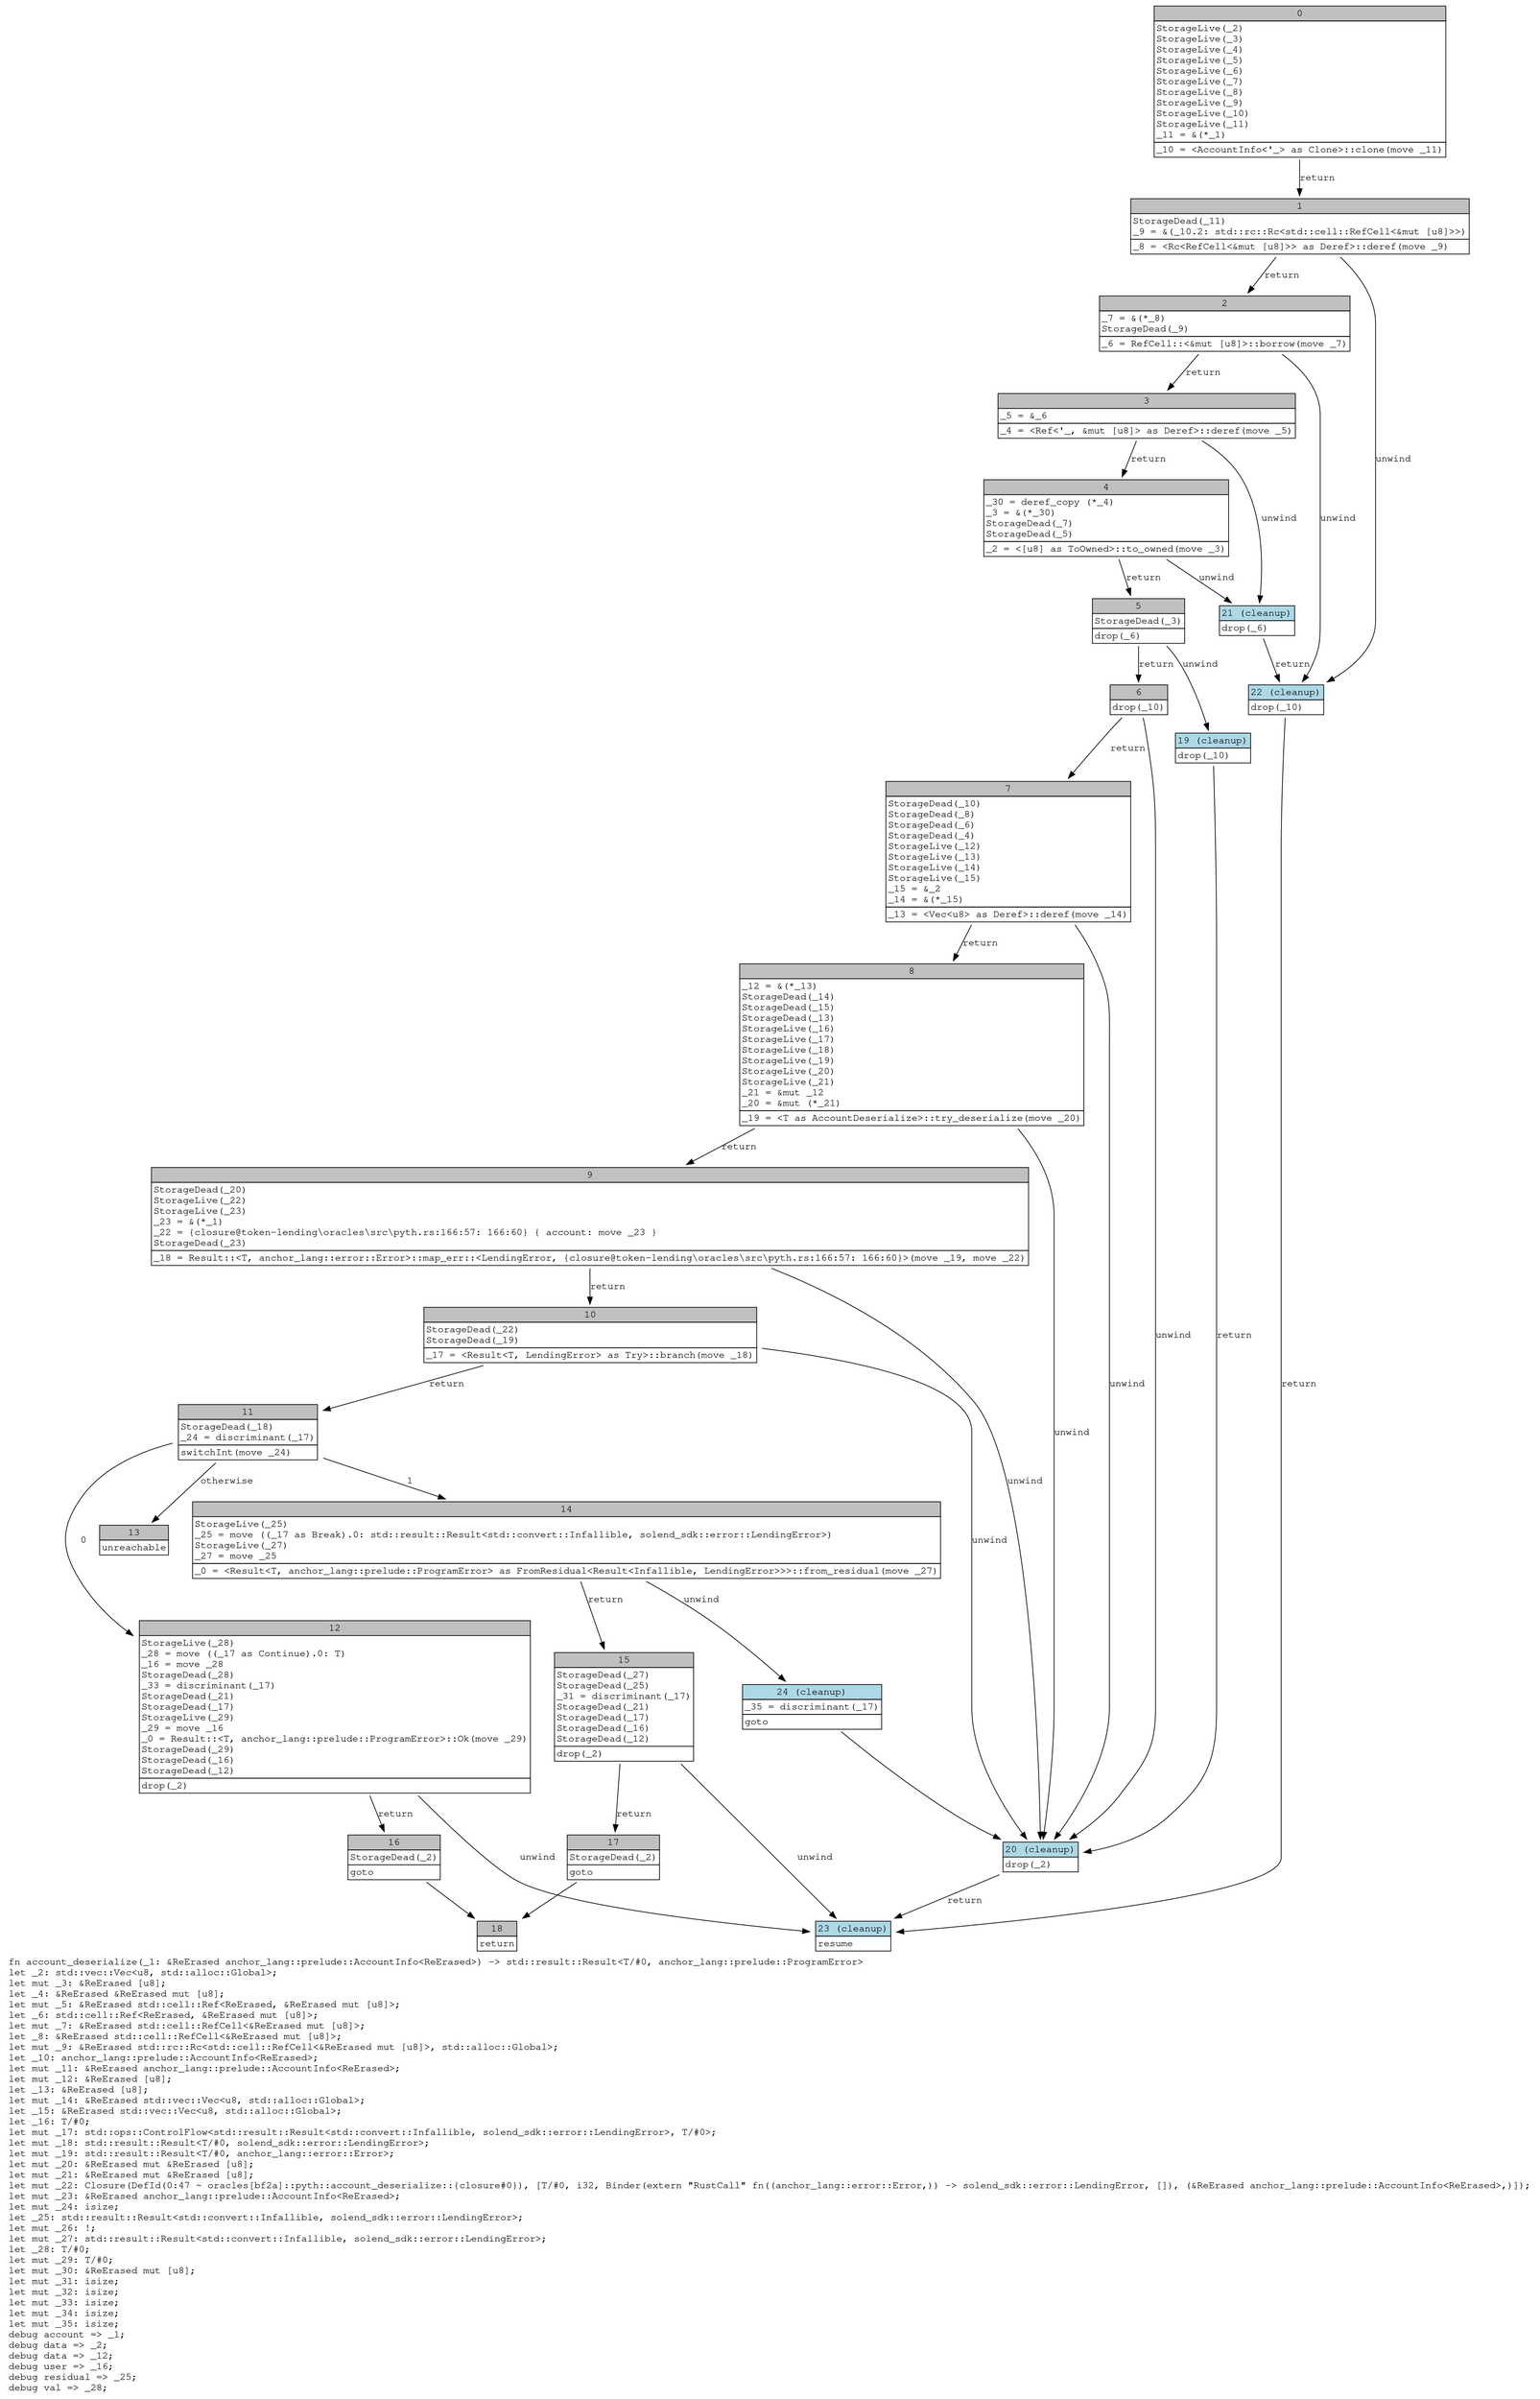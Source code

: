 digraph Mir_0_45 {
    graph [fontname="Courier, monospace"];
    node [fontname="Courier, monospace"];
    edge [fontname="Courier, monospace"];
    label=<fn account_deserialize(_1: &amp;ReErased anchor_lang::prelude::AccountInfo&lt;ReErased&gt;) -&gt; std::result::Result&lt;T/#0, anchor_lang::prelude::ProgramError&gt;<br align="left"/>let _2: std::vec::Vec&lt;u8, std::alloc::Global&gt;;<br align="left"/>let mut _3: &amp;ReErased [u8];<br align="left"/>let _4: &amp;ReErased &amp;ReErased mut [u8];<br align="left"/>let mut _5: &amp;ReErased std::cell::Ref&lt;ReErased, &amp;ReErased mut [u8]&gt;;<br align="left"/>let _6: std::cell::Ref&lt;ReErased, &amp;ReErased mut [u8]&gt;;<br align="left"/>let mut _7: &amp;ReErased std::cell::RefCell&lt;&amp;ReErased mut [u8]&gt;;<br align="left"/>let _8: &amp;ReErased std::cell::RefCell&lt;&amp;ReErased mut [u8]&gt;;<br align="left"/>let mut _9: &amp;ReErased std::rc::Rc&lt;std::cell::RefCell&lt;&amp;ReErased mut [u8]&gt;, std::alloc::Global&gt;;<br align="left"/>let _10: anchor_lang::prelude::AccountInfo&lt;ReErased&gt;;<br align="left"/>let mut _11: &amp;ReErased anchor_lang::prelude::AccountInfo&lt;ReErased&gt;;<br align="left"/>let mut _12: &amp;ReErased [u8];<br align="left"/>let _13: &amp;ReErased [u8];<br align="left"/>let mut _14: &amp;ReErased std::vec::Vec&lt;u8, std::alloc::Global&gt;;<br align="left"/>let _15: &amp;ReErased std::vec::Vec&lt;u8, std::alloc::Global&gt;;<br align="left"/>let _16: T/#0;<br align="left"/>let mut _17: std::ops::ControlFlow&lt;std::result::Result&lt;std::convert::Infallible, solend_sdk::error::LendingError&gt;, T/#0&gt;;<br align="left"/>let mut _18: std::result::Result&lt;T/#0, solend_sdk::error::LendingError&gt;;<br align="left"/>let mut _19: std::result::Result&lt;T/#0, anchor_lang::error::Error&gt;;<br align="left"/>let mut _20: &amp;ReErased mut &amp;ReErased [u8];<br align="left"/>let mut _21: &amp;ReErased mut &amp;ReErased [u8];<br align="left"/>let mut _22: Closure(DefId(0:47 ~ oracles[bf2a]::pyth::account_deserialize::{closure#0}), [T/#0, i32, Binder(extern &quot;RustCall&quot; fn((anchor_lang::error::Error,)) -&gt; solend_sdk::error::LendingError, []), (&amp;ReErased anchor_lang::prelude::AccountInfo&lt;ReErased&gt;,)]);<br align="left"/>let mut _23: &amp;ReErased anchor_lang::prelude::AccountInfo&lt;ReErased&gt;;<br align="left"/>let mut _24: isize;<br align="left"/>let _25: std::result::Result&lt;std::convert::Infallible, solend_sdk::error::LendingError&gt;;<br align="left"/>let mut _26: !;<br align="left"/>let mut _27: std::result::Result&lt;std::convert::Infallible, solend_sdk::error::LendingError&gt;;<br align="left"/>let _28: T/#0;<br align="left"/>let mut _29: T/#0;<br align="left"/>let mut _30: &amp;ReErased mut [u8];<br align="left"/>let mut _31: isize;<br align="left"/>let mut _32: isize;<br align="left"/>let mut _33: isize;<br align="left"/>let mut _34: isize;<br align="left"/>let mut _35: isize;<br align="left"/>debug account =&gt; _1;<br align="left"/>debug data =&gt; _2;<br align="left"/>debug data =&gt; _12;<br align="left"/>debug user =&gt; _16;<br align="left"/>debug residual =&gt; _25;<br align="left"/>debug val =&gt; _28;<br align="left"/>>;
    bb0__0_45 [shape="none", label=<<table border="0" cellborder="1" cellspacing="0"><tr><td bgcolor="gray" align="center" colspan="1">0</td></tr><tr><td align="left" balign="left">StorageLive(_2)<br/>StorageLive(_3)<br/>StorageLive(_4)<br/>StorageLive(_5)<br/>StorageLive(_6)<br/>StorageLive(_7)<br/>StorageLive(_8)<br/>StorageLive(_9)<br/>StorageLive(_10)<br/>StorageLive(_11)<br/>_11 = &amp;(*_1)<br/></td></tr><tr><td align="left">_10 = &lt;AccountInfo&lt;'_&gt; as Clone&gt;::clone(move _11)</td></tr></table>>];
    bb1__0_45 [shape="none", label=<<table border="0" cellborder="1" cellspacing="0"><tr><td bgcolor="gray" align="center" colspan="1">1</td></tr><tr><td align="left" balign="left">StorageDead(_11)<br/>_9 = &amp;(_10.2: std::rc::Rc&lt;std::cell::RefCell&lt;&amp;mut [u8]&gt;&gt;)<br/></td></tr><tr><td align="left">_8 = &lt;Rc&lt;RefCell&lt;&amp;mut [u8]&gt;&gt; as Deref&gt;::deref(move _9)</td></tr></table>>];
    bb2__0_45 [shape="none", label=<<table border="0" cellborder="1" cellspacing="0"><tr><td bgcolor="gray" align="center" colspan="1">2</td></tr><tr><td align="left" balign="left">_7 = &amp;(*_8)<br/>StorageDead(_9)<br/></td></tr><tr><td align="left">_6 = RefCell::&lt;&amp;mut [u8]&gt;::borrow(move _7)</td></tr></table>>];
    bb3__0_45 [shape="none", label=<<table border="0" cellborder="1" cellspacing="0"><tr><td bgcolor="gray" align="center" colspan="1">3</td></tr><tr><td align="left" balign="left">_5 = &amp;_6<br/></td></tr><tr><td align="left">_4 = &lt;Ref&lt;'_, &amp;mut [u8]&gt; as Deref&gt;::deref(move _5)</td></tr></table>>];
    bb4__0_45 [shape="none", label=<<table border="0" cellborder="1" cellspacing="0"><tr><td bgcolor="gray" align="center" colspan="1">4</td></tr><tr><td align="left" balign="left">_30 = deref_copy (*_4)<br/>_3 = &amp;(*_30)<br/>StorageDead(_7)<br/>StorageDead(_5)<br/></td></tr><tr><td align="left">_2 = &lt;[u8] as ToOwned&gt;::to_owned(move _3)</td></tr></table>>];
    bb5__0_45 [shape="none", label=<<table border="0" cellborder="1" cellspacing="0"><tr><td bgcolor="gray" align="center" colspan="1">5</td></tr><tr><td align="left" balign="left">StorageDead(_3)<br/></td></tr><tr><td align="left">drop(_6)</td></tr></table>>];
    bb6__0_45 [shape="none", label=<<table border="0" cellborder="1" cellspacing="0"><tr><td bgcolor="gray" align="center" colspan="1">6</td></tr><tr><td align="left">drop(_10)</td></tr></table>>];
    bb7__0_45 [shape="none", label=<<table border="0" cellborder="1" cellspacing="0"><tr><td bgcolor="gray" align="center" colspan="1">7</td></tr><tr><td align="left" balign="left">StorageDead(_10)<br/>StorageDead(_8)<br/>StorageDead(_6)<br/>StorageDead(_4)<br/>StorageLive(_12)<br/>StorageLive(_13)<br/>StorageLive(_14)<br/>StorageLive(_15)<br/>_15 = &amp;_2<br/>_14 = &amp;(*_15)<br/></td></tr><tr><td align="left">_13 = &lt;Vec&lt;u8&gt; as Deref&gt;::deref(move _14)</td></tr></table>>];
    bb8__0_45 [shape="none", label=<<table border="0" cellborder="1" cellspacing="0"><tr><td bgcolor="gray" align="center" colspan="1">8</td></tr><tr><td align="left" balign="left">_12 = &amp;(*_13)<br/>StorageDead(_14)<br/>StorageDead(_15)<br/>StorageDead(_13)<br/>StorageLive(_16)<br/>StorageLive(_17)<br/>StorageLive(_18)<br/>StorageLive(_19)<br/>StorageLive(_20)<br/>StorageLive(_21)<br/>_21 = &amp;mut _12<br/>_20 = &amp;mut (*_21)<br/></td></tr><tr><td align="left">_19 = &lt;T as AccountDeserialize&gt;::try_deserialize(move _20)</td></tr></table>>];
    bb9__0_45 [shape="none", label=<<table border="0" cellborder="1" cellspacing="0"><tr><td bgcolor="gray" align="center" colspan="1">9</td></tr><tr><td align="left" balign="left">StorageDead(_20)<br/>StorageLive(_22)<br/>StorageLive(_23)<br/>_23 = &amp;(*_1)<br/>_22 = {closure@token-lending\oracles\src\pyth.rs:166:57: 166:60} { account: move _23 }<br/>StorageDead(_23)<br/></td></tr><tr><td align="left">_18 = Result::&lt;T, anchor_lang::error::Error&gt;::map_err::&lt;LendingError, {closure@token-lending\oracles\src\pyth.rs:166:57: 166:60}&gt;(move _19, move _22)</td></tr></table>>];
    bb10__0_45 [shape="none", label=<<table border="0" cellborder="1" cellspacing="0"><tr><td bgcolor="gray" align="center" colspan="1">10</td></tr><tr><td align="left" balign="left">StorageDead(_22)<br/>StorageDead(_19)<br/></td></tr><tr><td align="left">_17 = &lt;Result&lt;T, LendingError&gt; as Try&gt;::branch(move _18)</td></tr></table>>];
    bb11__0_45 [shape="none", label=<<table border="0" cellborder="1" cellspacing="0"><tr><td bgcolor="gray" align="center" colspan="1">11</td></tr><tr><td align="left" balign="left">StorageDead(_18)<br/>_24 = discriminant(_17)<br/></td></tr><tr><td align="left">switchInt(move _24)</td></tr></table>>];
    bb12__0_45 [shape="none", label=<<table border="0" cellborder="1" cellspacing="0"><tr><td bgcolor="gray" align="center" colspan="1">12</td></tr><tr><td align="left" balign="left">StorageLive(_28)<br/>_28 = move ((_17 as Continue).0: T)<br/>_16 = move _28<br/>StorageDead(_28)<br/>_33 = discriminant(_17)<br/>StorageDead(_21)<br/>StorageDead(_17)<br/>StorageLive(_29)<br/>_29 = move _16<br/>_0 = Result::&lt;T, anchor_lang::prelude::ProgramError&gt;::Ok(move _29)<br/>StorageDead(_29)<br/>StorageDead(_16)<br/>StorageDead(_12)<br/></td></tr><tr><td align="left">drop(_2)</td></tr></table>>];
    bb13__0_45 [shape="none", label=<<table border="0" cellborder="1" cellspacing="0"><tr><td bgcolor="gray" align="center" colspan="1">13</td></tr><tr><td align="left">unreachable</td></tr></table>>];
    bb14__0_45 [shape="none", label=<<table border="0" cellborder="1" cellspacing="0"><tr><td bgcolor="gray" align="center" colspan="1">14</td></tr><tr><td align="left" balign="left">StorageLive(_25)<br/>_25 = move ((_17 as Break).0: std::result::Result&lt;std::convert::Infallible, solend_sdk::error::LendingError&gt;)<br/>StorageLive(_27)<br/>_27 = move _25<br/></td></tr><tr><td align="left">_0 = &lt;Result&lt;T, anchor_lang::prelude::ProgramError&gt; as FromResidual&lt;Result&lt;Infallible, LendingError&gt;&gt;&gt;::from_residual(move _27)</td></tr></table>>];
    bb15__0_45 [shape="none", label=<<table border="0" cellborder="1" cellspacing="0"><tr><td bgcolor="gray" align="center" colspan="1">15</td></tr><tr><td align="left" balign="left">StorageDead(_27)<br/>StorageDead(_25)<br/>_31 = discriminant(_17)<br/>StorageDead(_21)<br/>StorageDead(_17)<br/>StorageDead(_16)<br/>StorageDead(_12)<br/></td></tr><tr><td align="left">drop(_2)</td></tr></table>>];
    bb16__0_45 [shape="none", label=<<table border="0" cellborder="1" cellspacing="0"><tr><td bgcolor="gray" align="center" colspan="1">16</td></tr><tr><td align="left" balign="left">StorageDead(_2)<br/></td></tr><tr><td align="left">goto</td></tr></table>>];
    bb17__0_45 [shape="none", label=<<table border="0" cellborder="1" cellspacing="0"><tr><td bgcolor="gray" align="center" colspan="1">17</td></tr><tr><td align="left" balign="left">StorageDead(_2)<br/></td></tr><tr><td align="left">goto</td></tr></table>>];
    bb18__0_45 [shape="none", label=<<table border="0" cellborder="1" cellspacing="0"><tr><td bgcolor="gray" align="center" colspan="1">18</td></tr><tr><td align="left">return</td></tr></table>>];
    bb19__0_45 [shape="none", label=<<table border="0" cellborder="1" cellspacing="0"><tr><td bgcolor="lightblue" align="center" colspan="1">19 (cleanup)</td></tr><tr><td align="left">drop(_10)</td></tr></table>>];
    bb20__0_45 [shape="none", label=<<table border="0" cellborder="1" cellspacing="0"><tr><td bgcolor="lightblue" align="center" colspan="1">20 (cleanup)</td></tr><tr><td align="left">drop(_2)</td></tr></table>>];
    bb21__0_45 [shape="none", label=<<table border="0" cellborder="1" cellspacing="0"><tr><td bgcolor="lightblue" align="center" colspan="1">21 (cleanup)</td></tr><tr><td align="left">drop(_6)</td></tr></table>>];
    bb22__0_45 [shape="none", label=<<table border="0" cellborder="1" cellspacing="0"><tr><td bgcolor="lightblue" align="center" colspan="1">22 (cleanup)</td></tr><tr><td align="left">drop(_10)</td></tr></table>>];
    bb23__0_45 [shape="none", label=<<table border="0" cellborder="1" cellspacing="0"><tr><td bgcolor="lightblue" align="center" colspan="1">23 (cleanup)</td></tr><tr><td align="left">resume</td></tr></table>>];
    bb24__0_45 [shape="none", label=<<table border="0" cellborder="1" cellspacing="0"><tr><td bgcolor="lightblue" align="center" colspan="1">24 (cleanup)</td></tr><tr><td align="left" balign="left">_35 = discriminant(_17)<br/></td></tr><tr><td align="left">goto</td></tr></table>>];
    bb0__0_45 -> bb1__0_45 [label="return"];
    bb1__0_45 -> bb2__0_45 [label="return"];
    bb1__0_45 -> bb22__0_45 [label="unwind"];
    bb2__0_45 -> bb3__0_45 [label="return"];
    bb2__0_45 -> bb22__0_45 [label="unwind"];
    bb3__0_45 -> bb4__0_45 [label="return"];
    bb3__0_45 -> bb21__0_45 [label="unwind"];
    bb4__0_45 -> bb5__0_45 [label="return"];
    bb4__0_45 -> bb21__0_45 [label="unwind"];
    bb5__0_45 -> bb6__0_45 [label="return"];
    bb5__0_45 -> bb19__0_45 [label="unwind"];
    bb6__0_45 -> bb7__0_45 [label="return"];
    bb6__0_45 -> bb20__0_45 [label="unwind"];
    bb7__0_45 -> bb8__0_45 [label="return"];
    bb7__0_45 -> bb20__0_45 [label="unwind"];
    bb8__0_45 -> bb9__0_45 [label="return"];
    bb8__0_45 -> bb20__0_45 [label="unwind"];
    bb9__0_45 -> bb10__0_45 [label="return"];
    bb9__0_45 -> bb20__0_45 [label="unwind"];
    bb10__0_45 -> bb11__0_45 [label="return"];
    bb10__0_45 -> bb20__0_45 [label="unwind"];
    bb11__0_45 -> bb12__0_45 [label="0"];
    bb11__0_45 -> bb14__0_45 [label="1"];
    bb11__0_45 -> bb13__0_45 [label="otherwise"];
    bb12__0_45 -> bb16__0_45 [label="return"];
    bb12__0_45 -> bb23__0_45 [label="unwind"];
    bb14__0_45 -> bb15__0_45 [label="return"];
    bb14__0_45 -> bb24__0_45 [label="unwind"];
    bb15__0_45 -> bb17__0_45 [label="return"];
    bb15__0_45 -> bb23__0_45 [label="unwind"];
    bb16__0_45 -> bb18__0_45 [label=""];
    bb17__0_45 -> bb18__0_45 [label=""];
    bb19__0_45 -> bb20__0_45 [label="return"];
    bb20__0_45 -> bb23__0_45 [label="return"];
    bb21__0_45 -> bb22__0_45 [label="return"];
    bb22__0_45 -> bb23__0_45 [label="return"];
    bb24__0_45 -> bb20__0_45 [label=""];
}
